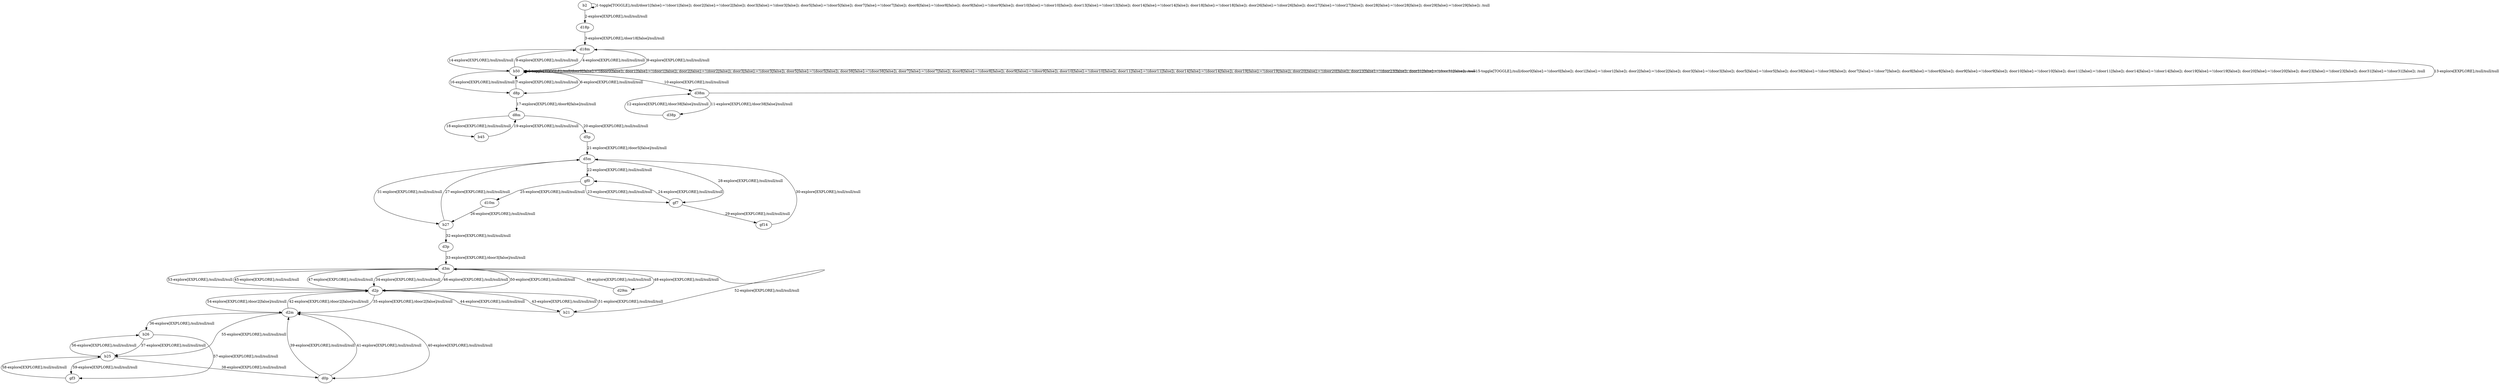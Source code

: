 # Total number of goals covered by this test: 1
# b25 --> gf3

digraph g {
"b2" -> "b2" [label = "1-toggle[TOGGLE];/null/door1[false]:=!(door1[false]); door2[false]:=!(door2[false]); door3[false]:=!(door3[false]); door5[false]:=!(door5[false]); door7[false]:=!(door7[false]); door8[false]:=!(door8[false]); door9[false]:=!(door9[false]); door10[false]:=!(door10[false]); door13[false]:=!(door13[false]); door14[false]:=!(door14[false]); door18[false]:=!(door18[false]); door26[false]:=!(door26[false]); door27[false]:=!(door27[false]); door28[false]:=!(door28[false]); door29[false]:=!(door29[false]); /null"];
"b2" -> "d18p" [label = "2-explore[EXPLORE];/null/null/null"];
"d18p" -> "d18m" [label = "3-explore[EXPLORE];/door18[false]/null/null"];
"d18m" -> "b50" [label = "4-explore[EXPLORE];/null/null/null"];
"b50" -> "b50" [label = "5-toggle[TOGGLE];/null/door0[false]:=!(door0[false]); door1[false]:=!(door1[false]); door2[false]:=!(door2[false]); door3[false]:=!(door3[false]); door5[false]:=!(door5[false]); door38[false]:=!(door38[false]); door7[false]:=!(door7[false]); door8[false]:=!(door8[false]); door9[false]:=!(door9[false]); door10[false]:=!(door10[false]); door11[false]:=!(door11[false]); door14[false]:=!(door14[false]); door19[false]:=!(door19[false]); door20[false]:=!(door20[false]); door23[false]:=!(door23[false]); door31[false]:=!(door31[false]); /null"];
"b50" -> "d8p" [label = "6-explore[EXPLORE];/null/null/null"];
"d8p" -> "b50" [label = "7-explore[EXPLORE];/null/null/null"];
"b50" -> "d18m" [label = "8-explore[EXPLORE];/null/null/null"];
"d18m" -> "b50" [label = "9-explore[EXPLORE];/null/null/null"];
"b50" -> "d38m" [label = "10-explore[EXPLORE];/null/null/null"];
"d38m" -> "d38p" [label = "11-explore[EXPLORE];/door38[false]/null/null"];
"d38p" -> "d38m" [label = "12-explore[EXPLORE];/door38[false]/null/null"];
"d38m" -> "d18m" [label = "13-explore[EXPLORE];/null/null/null"];
"d18m" -> "b50" [label = "14-explore[EXPLORE];/null/null/null"];
"b50" -> "b50" [label = "15-toggle[TOGGLE];/null/door0[false]:=!(door0[false]); door1[false]:=!(door1[false]); door2[false]:=!(door2[false]); door3[false]:=!(door3[false]); door5[false]:=!(door5[false]); door38[false]:=!(door38[false]); door7[false]:=!(door7[false]); door8[false]:=!(door8[false]); door9[false]:=!(door9[false]); door10[false]:=!(door10[false]); door11[false]:=!(door11[false]); door14[false]:=!(door14[false]); door19[false]:=!(door19[false]); door20[false]:=!(door20[false]); door23[false]:=!(door23[false]); door31[false]:=!(door31[false]); /null"];
"b50" -> "d8p" [label = "16-explore[EXPLORE];/null/null/null"];
"d8p" -> "d8m" [label = "17-explore[EXPLORE];/door8[false]/null/null"];
"d8m" -> "b45" [label = "18-explore[EXPLORE];/null/null/null"];
"b45" -> "d8m" [label = "19-explore[EXPLORE];/null/null/null"];
"d8m" -> "d5p" [label = "20-explore[EXPLORE];/null/null/null"];
"d5p" -> "d5m" [label = "21-explore[EXPLORE];/door5[false]/null/null"];
"d5m" -> "gf0" [label = "22-explore[EXPLORE];/null/null/null"];
"gf0" -> "gf7" [label = "23-explore[EXPLORE];/null/null/null"];
"gf7" -> "gf0" [label = "24-explore[EXPLORE];/null/null/null"];
"gf0" -> "d10m" [label = "25-explore[EXPLORE];/null/null/null"];
"d10m" -> "b27" [label = "26-explore[EXPLORE];/null/null/null"];
"b27" -> "d5m" [label = "27-explore[EXPLORE];/null/null/null"];
"d5m" -> "gf7" [label = "28-explore[EXPLORE];/null/null/null"];
"gf7" -> "gf14" [label = "29-explore[EXPLORE];/null/null/null"];
"gf14" -> "d5m" [label = "30-explore[EXPLORE];/null/null/null"];
"d5m" -> "b27" [label = "31-explore[EXPLORE];/null/null/null"];
"b27" -> "d3p" [label = "32-explore[EXPLORE];/null/null/null"];
"d3p" -> "d3m" [label = "33-explore[EXPLORE];/door3[false]/null/null"];
"d3m" -> "d2p" [label = "34-explore[EXPLORE];/null/null/null"];
"d2p" -> "d2m" [label = "35-explore[EXPLORE];/door2[false]/null/null"];
"d2m" -> "b26" [label = "36-explore[EXPLORE];/null/null/null"];
"b26" -> "b25" [label = "37-explore[EXPLORE];/null/null/null"];
"b25" -> "d0p" [label = "38-explore[EXPLORE];/null/null/null"];
"d0p" -> "d2m" [label = "39-explore[EXPLORE];/null/null/null"];
"d2m" -> "d0p" [label = "40-explore[EXPLORE];/null/null/null"];
"d0p" -> "d2m" [label = "41-explore[EXPLORE];/null/null/null"];
"d2m" -> "d2p" [label = "42-explore[EXPLORE];/door2[false]/null/null"];
"d2p" -> "b21" [label = "43-explore[EXPLORE];/null/null/null"];
"b21" -> "d2p" [label = "44-explore[EXPLORE];/null/null/null"];
"d2p" -> "d3m" [label = "45-explore[EXPLORE];/null/null/null"];
"d3m" -> "d2p" [label = "46-explore[EXPLORE];/null/null/null"];
"d2p" -> "d3m" [label = "47-explore[EXPLORE];/null/null/null"];
"d3m" -> "d29m" [label = "48-explore[EXPLORE];/null/null/null"];
"d29m" -> "d3m" [label = "49-explore[EXPLORE];/null/null/null"];
"d3m" -> "d2p" [label = "50-explore[EXPLORE];/null/null/null"];
"d2p" -> "b21" [label = "51-explore[EXPLORE];/null/null/null"];
"b21" -> "d3m" [label = "52-explore[EXPLORE];/null/null/null"];
"d3m" -> "d2p" [label = "53-explore[EXPLORE];/null/null/null"];
"d2p" -> "d2m" [label = "54-explore[EXPLORE];/door2[false]/null/null"];
"d2m" -> "b25" [label = "55-explore[EXPLORE];/null/null/null"];
"b25" -> "b26" [label = "56-explore[EXPLORE];/null/null/null"];
"b26" -> "gf3" [label = "57-explore[EXPLORE];/null/null/null"];
"gf3" -> "b25" [label = "58-explore[EXPLORE];/null/null/null"];
"b25" -> "gf3" [label = "59-explore[EXPLORE];/null/null/null"];
}